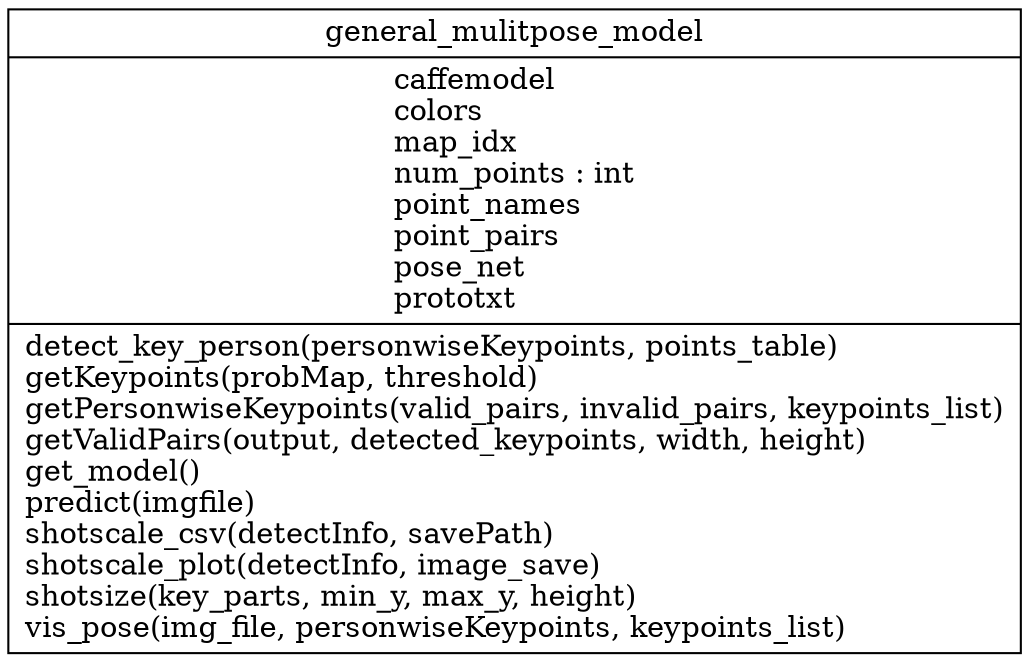 digraph "classes" {
rankdir=BT
charset="utf-8"
"shotscale.general_mulitpose_model" [color="black", fontcolor="black", label=<{general_mulitpose_model|caffemodel<br ALIGN="LEFT"/>colors<br ALIGN="LEFT"/>map_idx<br ALIGN="LEFT"/>num_points : int<br ALIGN="LEFT"/>point_names<br ALIGN="LEFT"/>point_pairs<br ALIGN="LEFT"/>pose_net<br ALIGN="LEFT"/>prototxt<br ALIGN="LEFT"/>|detect_key_person(personwiseKeypoints, points_table)<br ALIGN="LEFT"/>getKeypoints(probMap, threshold)<br ALIGN="LEFT"/>getPersonwiseKeypoints(valid_pairs, invalid_pairs, keypoints_list)<br ALIGN="LEFT"/>getValidPairs(output, detected_keypoints, width, height)<br ALIGN="LEFT"/>get_model()<br ALIGN="LEFT"/>predict(imgfile)<br ALIGN="LEFT"/>shotscale_csv(detectInfo, savePath)<br ALIGN="LEFT"/>shotscale_plot(detectInfo, image_save)<br ALIGN="LEFT"/>shotsize(key_parts, min_y, max_y, height)<br ALIGN="LEFT"/>vis_pose(img_file, personwiseKeypoints, keypoints_list)<br ALIGN="LEFT"/>}>, shape="record", style="solid"];
}
